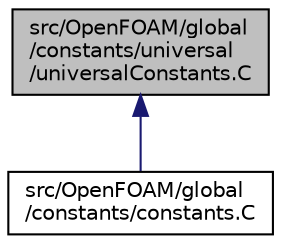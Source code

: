digraph "src/OpenFOAM/global/constants/universal/universalConstants.C"
{
  bgcolor="transparent";
  edge [fontname="Helvetica",fontsize="10",labelfontname="Helvetica",labelfontsize="10"];
  node [fontname="Helvetica",fontsize="10",shape=record];
  Node1 [label="src/OpenFOAM/global\l/constants/universal\l/universalConstants.C",height=0.2,width=0.4,color="black", fillcolor="grey75", style="filled", fontcolor="black"];
  Node1 -> Node2 [dir="back",color="midnightblue",fontsize="10",style="solid",fontname="Helvetica"];
  Node2 [label="src/OpenFOAM/global\l/constants/constants.C",height=0.2,width=0.4,color="black",URL="$a08482.html"];
}
